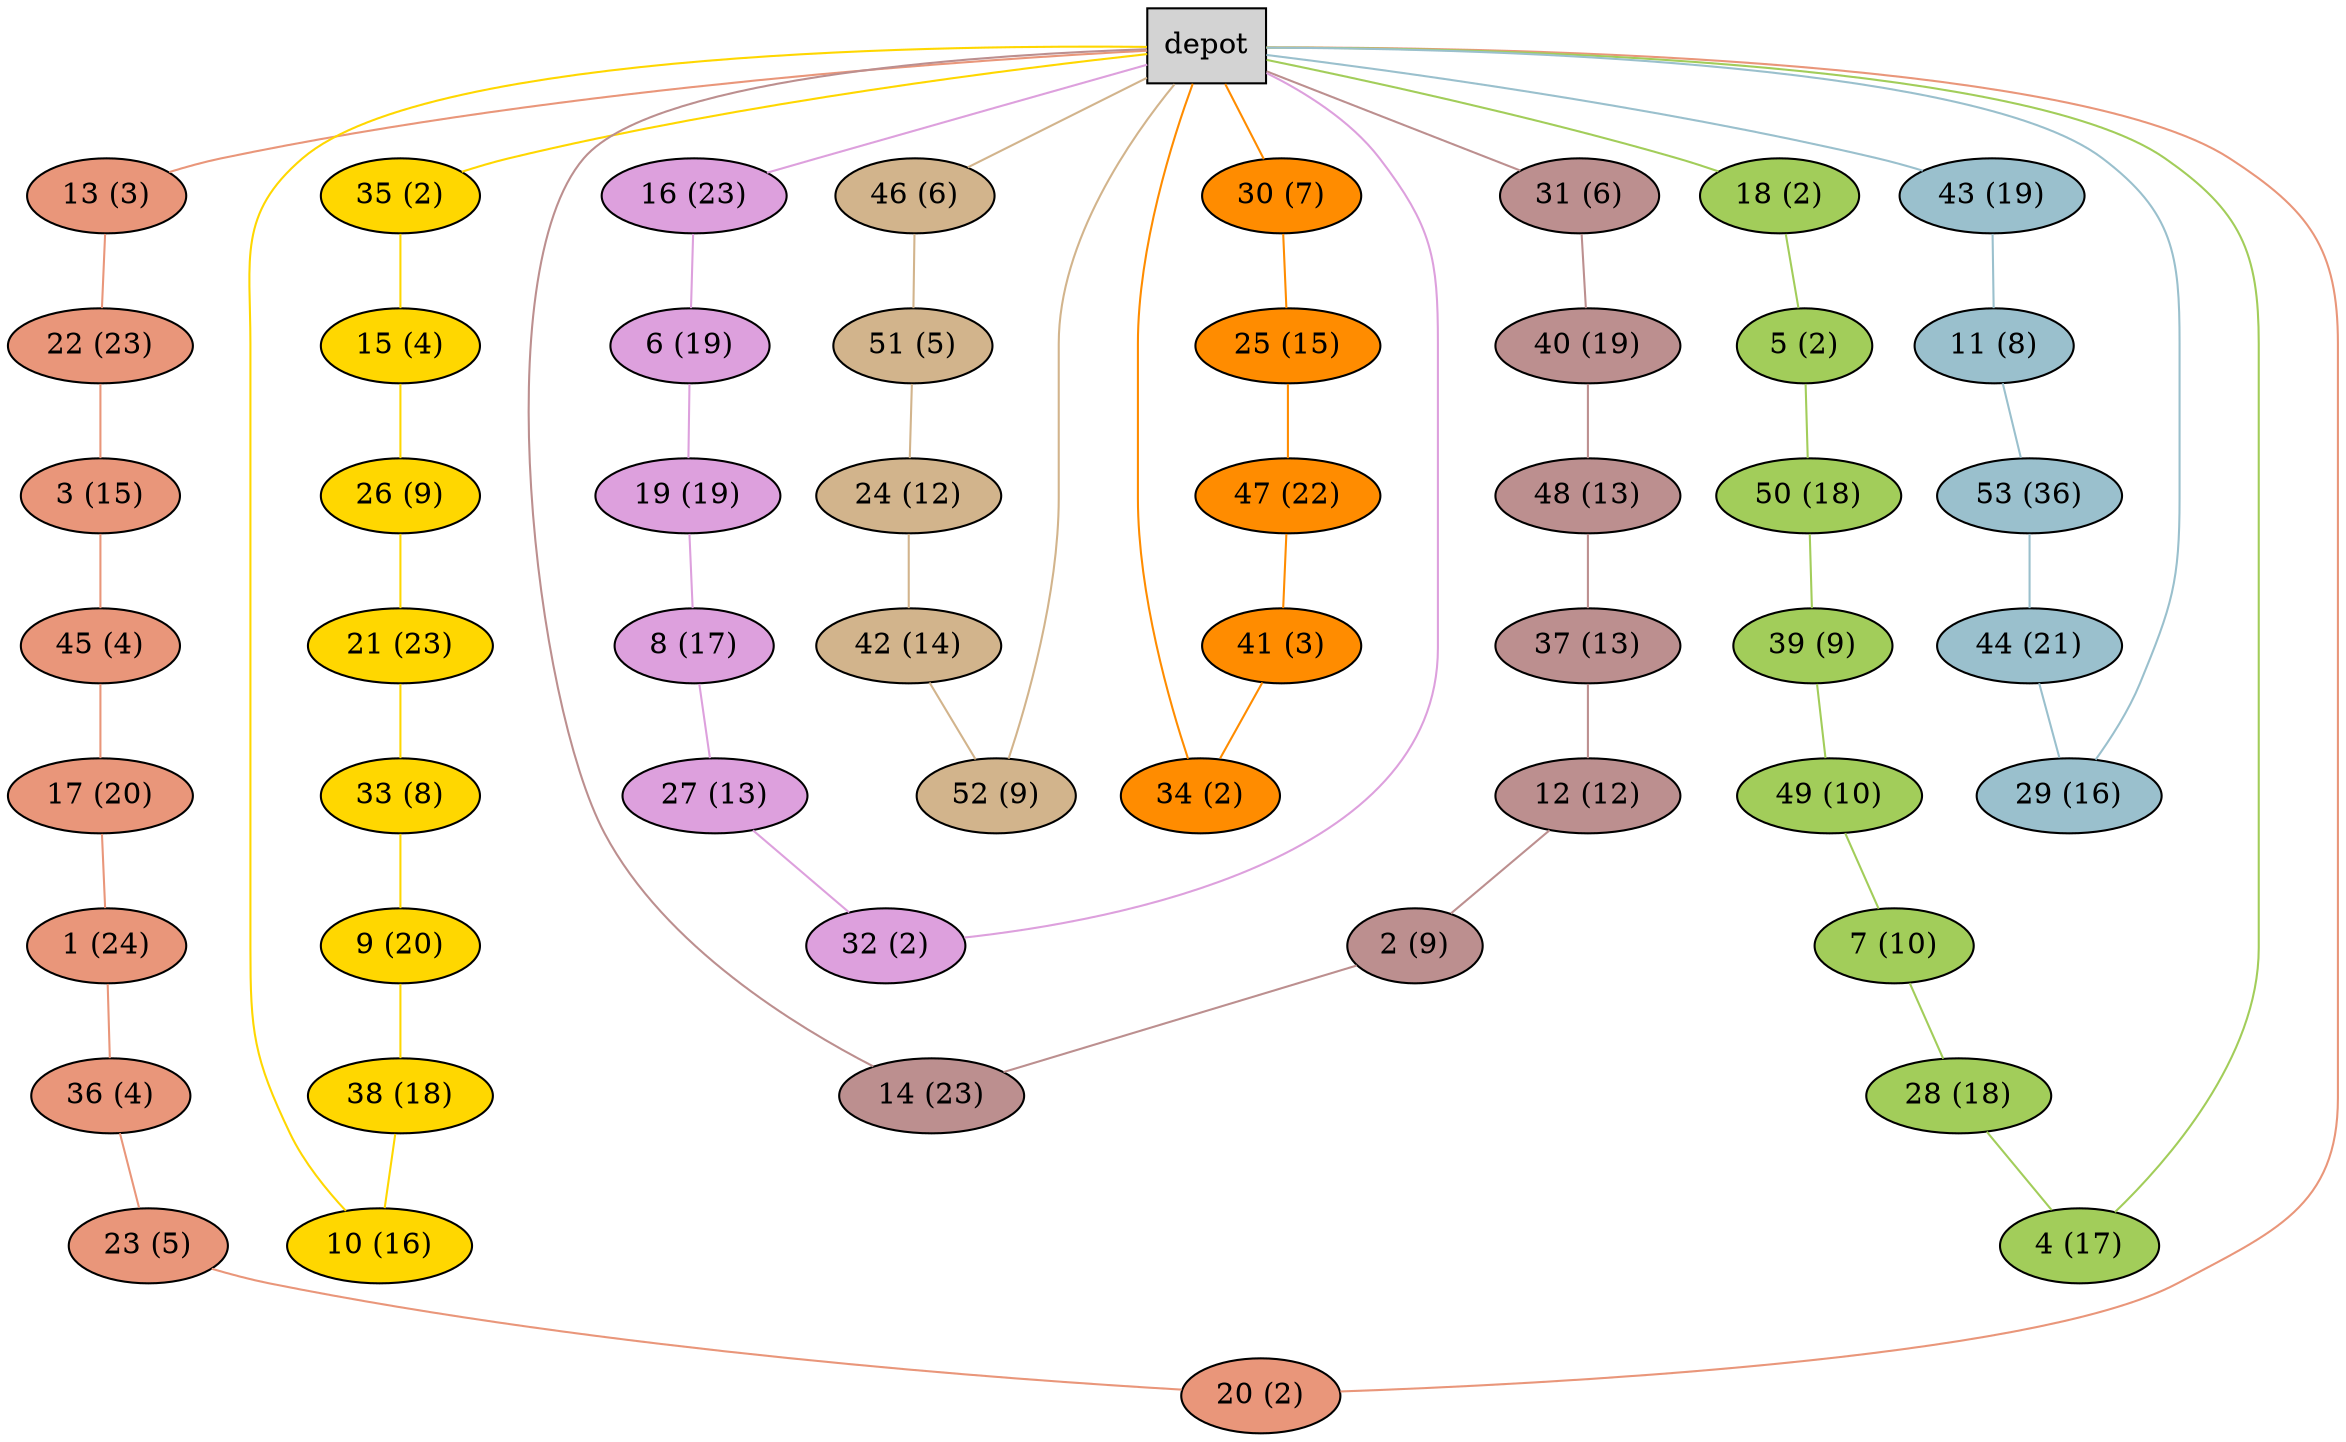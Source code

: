 graph G {
  0[shape = box, label = "depot", style = filled ];
  13[shape = ellipse, label = "13 (3)", style = filled , fillcolor = darksalmon ];
  "0"--"13"[color = darksalmon];
  22[shape = ellipse, label = "22 (23)", style = filled , fillcolor = darksalmon ];
  "13"--"22"[color = darksalmon];
  3[shape = ellipse, label = "3 (15)", style = filled , fillcolor = darksalmon ];
  "22"--"3"[color = darksalmon];
  45[shape = ellipse, label = "45 (4)", style = filled , fillcolor = darksalmon ];
  "3"--"45"[color = darksalmon];
  17[shape = ellipse, label = "17 (20)", style = filled , fillcolor = darksalmon ];
  "45"--"17"[color = darksalmon];
  1[shape = ellipse, label = "1 (24)", style = filled , fillcolor = darksalmon ];
  "17"--"1"[color = darksalmon];
  36[shape = ellipse, label = "36 (4)", style = filled , fillcolor = darksalmon ];
  "1"--"36"[color = darksalmon];
  23[shape = ellipse, label = "23 (5)", style = filled , fillcolor = darksalmon ];
  "36"--"23"[color = darksalmon];
  20[shape = ellipse, label = "20 (2)", style = filled , fillcolor = darksalmon ];
  "23"--"20"[color = darksalmon];
  "20"--"0"[color = darksalmon];
  35[shape = ellipse, label = "35 (2)", style = filled , fillcolor = gold ];
  "0"--"35"[color = gold];
  15[shape = ellipse, label = "15 (4)", style = filled , fillcolor = gold ];
  "35"--"15"[color = gold];
  26[shape = ellipse, label = "26 (9)", style = filled , fillcolor = gold ];
  "15"--"26"[color = gold];
  21[shape = ellipse, label = "21 (23)", style = filled , fillcolor = gold ];
  "26"--"21"[color = gold];
  33[shape = ellipse, label = "33 (8)", style = filled , fillcolor = gold ];
  "21"--"33"[color = gold];
  9[shape = ellipse, label = "9 (20)", style = filled , fillcolor = gold ];
  "33"--"9"[color = gold];
  38[shape = ellipse, label = "38 (18)", style = filled , fillcolor = gold ];
  "9"--"38"[color = gold];
  10[shape = ellipse, label = "10 (16)", style = filled , fillcolor = gold ];
  "38"--"10"[color = gold];
  "10"--"0"[color = gold];
  16[shape = ellipse, label = "16 (23)", style = filled , fillcolor = plum ];
  "0"--"16"[color = plum];
  6[shape = ellipse, label = "6 (19)", style = filled , fillcolor = plum ];
  "16"--"6"[color = plum];
  19[shape = ellipse, label = "19 (19)", style = filled , fillcolor = plum ];
  "6"--"19"[color = plum];
  8[shape = ellipse, label = "8 (17)", style = filled , fillcolor = plum ];
  "19"--"8"[color = plum];
  27[shape = ellipse, label = "27 (13)", style = filled , fillcolor = plum ];
  "8"--"27"[color = plum];
  32[shape = ellipse, label = "32 (2)", style = filled , fillcolor = plum ];
  "27"--"32"[color = plum];
  "32"--"0"[color = plum];
  46[shape = ellipse, label = "46 (6)", style = filled , fillcolor = tan ];
  "0"--"46"[color = tan];
  51[shape = ellipse, label = "51 (5)", style = filled , fillcolor = tan ];
  "46"--"51"[color = tan];
  24[shape = ellipse, label = "24 (12)", style = filled , fillcolor = tan ];
  "51"--"24"[color = tan];
  42[shape = ellipse, label = "42 (14)", style = filled , fillcolor = tan ];
  "24"--"42"[color = tan];
  52[shape = ellipse, label = "52 (9)", style = filled , fillcolor = tan ];
  "42"--"52"[color = tan];
  "52"--"0"[color = tan];
  30[shape = ellipse, label = "30 (7)", style = filled , fillcolor = darkorange ];
  "0"--"30"[color = darkorange];
  25[shape = ellipse, label = "25 (15)", style = filled , fillcolor = darkorange ];
  "30"--"25"[color = darkorange];
  47[shape = ellipse, label = "47 (22)", style = filled , fillcolor = darkorange ];
  "25"--"47"[color = darkorange];
  41[shape = ellipse, label = "41 (3)", style = filled , fillcolor = darkorange ];
  "47"--"41"[color = darkorange];
  34[shape = ellipse, label = "34 (2)", style = filled , fillcolor = darkorange ];
  "41"--"34"[color = darkorange];
  "34"--"0"[color = darkorange];
  31[shape = ellipse, label = "31 (6)", style = filled , fillcolor = rosybrown ];
  "0"--"31"[color = rosybrown];
  40[shape = ellipse, label = "40 (19)", style = filled , fillcolor = rosybrown ];
  "31"--"40"[color = rosybrown];
  48[shape = ellipse, label = "48 (13)", style = filled , fillcolor = rosybrown ];
  "40"--"48"[color = rosybrown];
  37[shape = ellipse, label = "37 (13)", style = filled , fillcolor = rosybrown ];
  "48"--"37"[color = rosybrown];
  12[shape = ellipse, label = "12 (12)", style = filled , fillcolor = rosybrown ];
  "37"--"12"[color = rosybrown];
  2[shape = ellipse, label = "2 (9)", style = filled , fillcolor = rosybrown ];
  "12"--"2"[color = rosybrown];
  14[shape = ellipse, label = "14 (23)", style = filled , fillcolor = rosybrown ];
  "2"--"14"[color = rosybrown];
  "14"--"0"[color = rosybrown];
  18[shape = ellipse, label = "18 (2)", style = filled , fillcolor = darkolivegreen3 ];
  "0"--"18"[color = darkolivegreen3];
  5[shape = ellipse, label = "5 (2)", style = filled , fillcolor = darkolivegreen3 ];
  "18"--"5"[color = darkolivegreen3];
  50[shape = ellipse, label = "50 (18)", style = filled , fillcolor = darkolivegreen3 ];
  "5"--"50"[color = darkolivegreen3];
  39[shape = ellipse, label = "39 (9)", style = filled , fillcolor = darkolivegreen3 ];
  "50"--"39"[color = darkolivegreen3];
  49[shape = ellipse, label = "49 (10)", style = filled , fillcolor = darkolivegreen3 ];
  "39"--"49"[color = darkolivegreen3];
  7[shape = ellipse, label = "7 (10)", style = filled , fillcolor = darkolivegreen3 ];
  "49"--"7"[color = darkolivegreen3];
  28[shape = ellipse, label = "28 (18)", style = filled , fillcolor = darkolivegreen3 ];
  "7"--"28"[color = darkolivegreen3];
  4[shape = ellipse, label = "4 (17)", style = filled , fillcolor = darkolivegreen3 ];
  "28"--"4"[color = darkolivegreen3];
  "4"--"0"[color = darkolivegreen3];
  43[shape = ellipse, label = "43 (19)", style = filled , fillcolor = lightblue3 ];
  "0"--"43"[color = lightblue3];
  11[shape = ellipse, label = "11 (8)", style = filled , fillcolor = lightblue3 ];
  "43"--"11"[color = lightblue3];
  53[shape = ellipse, label = "53 (36)", style = filled , fillcolor = lightblue3 ];
  "11"--"53"[color = lightblue3];
  44[shape = ellipse, label = "44 (21)", style = filled , fillcolor = lightblue3 ];
  "53"--"44"[color = lightblue3];
  29[shape = ellipse, label = "29 (16)", style = filled , fillcolor = lightblue3 ];
  "44"--"29"[color = lightblue3];
  "29"--"0"[color = lightblue3];
}

